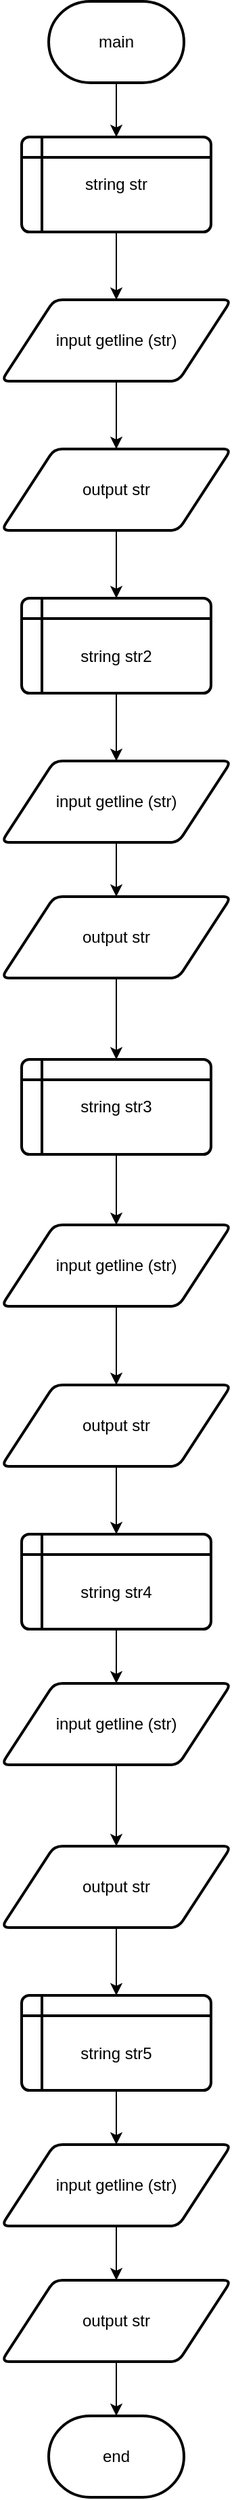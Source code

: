 <mxfile version="21.8.1" type="device">
  <diagram id="TR9CWnS36TqmWNGXDOHe" name="Page-1">
    <mxGraphModel dx="1050" dy="566" grid="1" gridSize="10" guides="1" tooltips="1" connect="1" arrows="1" fold="1" page="1" pageScale="1" pageWidth="850" pageHeight="1100" math="0" shadow="0">
      <root>
        <mxCell id="0" />
        <mxCell id="1" parent="0" />
        <mxCell id="V-dYUAEzWXVUK-FuzIw8-18" value="" style="edgeStyle=orthogonalEdgeStyle;rounded=0;orthogonalLoop=1;jettySize=auto;html=1;" parent="1" source="V-dYUAEzWXVUK-FuzIw8-1" target="V-dYUAEzWXVUK-FuzIw8-2" edge="1">
          <mxGeometry relative="1" as="geometry" />
        </mxCell>
        <mxCell id="V-dYUAEzWXVUK-FuzIw8-1" value="main" style="strokeWidth=2;html=1;shape=mxgraph.flowchart.terminator;whiteSpace=wrap;" parent="1" vertex="1">
          <mxGeometry x="375" y="120" width="100" height="60" as="geometry" />
        </mxCell>
        <mxCell id="V-dYUAEzWXVUK-FuzIw8-19" value="" style="edgeStyle=orthogonalEdgeStyle;rounded=0;orthogonalLoop=1;jettySize=auto;html=1;" parent="1" source="V-dYUAEzWXVUK-FuzIw8-2" target="V-dYUAEzWXVUK-FuzIw8-3" edge="1">
          <mxGeometry relative="1" as="geometry" />
        </mxCell>
        <mxCell id="V-dYUAEzWXVUK-FuzIw8-2" value="string str" style="shape=internalStorage;whiteSpace=wrap;html=1;dx=15;dy=15;rounded=1;arcSize=8;strokeWidth=2;" parent="1" vertex="1">
          <mxGeometry x="355" y="220" width="140" height="70" as="geometry" />
        </mxCell>
        <mxCell id="V-dYUAEzWXVUK-FuzIw8-20" value="" style="edgeStyle=orthogonalEdgeStyle;rounded=0;orthogonalLoop=1;jettySize=auto;html=1;" parent="1" source="V-dYUAEzWXVUK-FuzIw8-3" target="V-dYUAEzWXVUK-FuzIw8-4" edge="1">
          <mxGeometry relative="1" as="geometry" />
        </mxCell>
        <mxCell id="V-dYUAEzWXVUK-FuzIw8-3" value="input getline (str)" style="shape=parallelogram;html=1;strokeWidth=2;perimeter=parallelogramPerimeter;whiteSpace=wrap;rounded=1;arcSize=12;size=0.23;" parent="1" vertex="1">
          <mxGeometry x="340" y="340" width="170" height="60" as="geometry" />
        </mxCell>
        <mxCell id="V-dYUAEzWXVUK-FuzIw8-21" value="" style="edgeStyle=orthogonalEdgeStyle;rounded=0;orthogonalLoop=1;jettySize=auto;html=1;" parent="1" source="V-dYUAEzWXVUK-FuzIw8-4" target="V-dYUAEzWXVUK-FuzIw8-5" edge="1">
          <mxGeometry relative="1" as="geometry" />
        </mxCell>
        <mxCell id="V-dYUAEzWXVUK-FuzIw8-4" value="output str" style="shape=parallelogram;html=1;strokeWidth=2;perimeter=parallelogramPerimeter;whiteSpace=wrap;rounded=1;arcSize=12;size=0.23;" parent="1" vertex="1">
          <mxGeometry x="340" y="450" width="170" height="60" as="geometry" />
        </mxCell>
        <mxCell id="V-dYUAEzWXVUK-FuzIw8-22" value="" style="edgeStyle=orthogonalEdgeStyle;rounded=0;orthogonalLoop=1;jettySize=auto;html=1;" parent="1" source="V-dYUAEzWXVUK-FuzIw8-5" target="V-dYUAEzWXVUK-FuzIw8-6" edge="1">
          <mxGeometry relative="1" as="geometry" />
        </mxCell>
        <mxCell id="V-dYUAEzWXVUK-FuzIw8-5" value="&lt;br&gt;string str2" style="shape=internalStorage;whiteSpace=wrap;html=1;dx=15;dy=15;rounded=1;arcSize=8;strokeWidth=2;" parent="1" vertex="1">
          <mxGeometry x="355" y="560" width="140" height="70" as="geometry" />
        </mxCell>
        <mxCell id="V-dYUAEzWXVUK-FuzIw8-23" value="" style="edgeStyle=orthogonalEdgeStyle;rounded=0;orthogonalLoop=1;jettySize=auto;html=1;" parent="1" source="V-dYUAEzWXVUK-FuzIw8-6" target="V-dYUAEzWXVUK-FuzIw8-7" edge="1">
          <mxGeometry relative="1" as="geometry" />
        </mxCell>
        <mxCell id="V-dYUAEzWXVUK-FuzIw8-6" value="input getline (str)" style="shape=parallelogram;html=1;strokeWidth=2;perimeter=parallelogramPerimeter;whiteSpace=wrap;rounded=1;arcSize=12;size=0.23;" parent="1" vertex="1">
          <mxGeometry x="340" y="680" width="170" height="60" as="geometry" />
        </mxCell>
        <mxCell id="V-dYUAEzWXVUK-FuzIw8-25" value="" style="edgeStyle=orthogonalEdgeStyle;rounded=0;orthogonalLoop=1;jettySize=auto;html=1;" parent="1" source="V-dYUAEzWXVUK-FuzIw8-7" target="V-dYUAEzWXVUK-FuzIw8-8" edge="1">
          <mxGeometry relative="1" as="geometry" />
        </mxCell>
        <mxCell id="V-dYUAEzWXVUK-FuzIw8-7" value="output str" style="shape=parallelogram;html=1;strokeWidth=2;perimeter=parallelogramPerimeter;whiteSpace=wrap;rounded=1;arcSize=12;size=0.23;" parent="1" vertex="1">
          <mxGeometry x="340" y="780" width="170" height="60" as="geometry" />
        </mxCell>
        <mxCell id="V-dYUAEzWXVUK-FuzIw8-26" value="" style="edgeStyle=orthogonalEdgeStyle;rounded=0;orthogonalLoop=1;jettySize=auto;html=1;" parent="1" source="V-dYUAEzWXVUK-FuzIw8-8" target="V-dYUAEzWXVUK-FuzIw8-10" edge="1">
          <mxGeometry relative="1" as="geometry" />
        </mxCell>
        <mxCell id="V-dYUAEzWXVUK-FuzIw8-8" value="string str3" style="shape=internalStorage;whiteSpace=wrap;html=1;dx=15;dy=15;rounded=1;arcSize=8;strokeWidth=2;" parent="1" vertex="1">
          <mxGeometry x="355" y="900" width="140" height="70" as="geometry" />
        </mxCell>
        <mxCell id="V-dYUAEzWXVUK-FuzIw8-29" value="" style="edgeStyle=orthogonalEdgeStyle;rounded=0;orthogonalLoop=1;jettySize=auto;html=1;" parent="1" source="V-dYUAEzWXVUK-FuzIw8-9" target="V-dYUAEzWXVUK-FuzIw8-12" edge="1">
          <mxGeometry relative="1" as="geometry" />
        </mxCell>
        <mxCell id="V-dYUAEzWXVUK-FuzIw8-9" value="&lt;br&gt;string str4" style="shape=internalStorage;whiteSpace=wrap;html=1;dx=15;dy=15;rounded=1;arcSize=8;strokeWidth=2;" parent="1" vertex="1">
          <mxGeometry x="355" y="1250" width="140" height="70" as="geometry" />
        </mxCell>
        <mxCell id="V-dYUAEzWXVUK-FuzIw8-27" value="" style="edgeStyle=orthogonalEdgeStyle;rounded=0;orthogonalLoop=1;jettySize=auto;html=1;" parent="1" source="V-dYUAEzWXVUK-FuzIw8-10" target="V-dYUAEzWXVUK-FuzIw8-11" edge="1">
          <mxGeometry relative="1" as="geometry" />
        </mxCell>
        <mxCell id="V-dYUAEzWXVUK-FuzIw8-10" value="input getline (str)" style="shape=parallelogram;html=1;strokeWidth=2;perimeter=parallelogramPerimeter;whiteSpace=wrap;rounded=1;arcSize=12;size=0.23;" parent="1" vertex="1">
          <mxGeometry x="340" y="1022" width="170" height="60" as="geometry" />
        </mxCell>
        <mxCell id="V-dYUAEzWXVUK-FuzIw8-28" value="" style="edgeStyle=orthogonalEdgeStyle;rounded=0;orthogonalLoop=1;jettySize=auto;html=1;" parent="1" source="V-dYUAEzWXVUK-FuzIw8-11" target="V-dYUAEzWXVUK-FuzIw8-9" edge="1">
          <mxGeometry relative="1" as="geometry" />
        </mxCell>
        <mxCell id="V-dYUAEzWXVUK-FuzIw8-11" value="output str" style="shape=parallelogram;html=1;strokeWidth=2;perimeter=parallelogramPerimeter;whiteSpace=wrap;rounded=1;arcSize=12;size=0.23;" parent="1" vertex="1">
          <mxGeometry x="340" y="1140" width="170" height="60" as="geometry" />
        </mxCell>
        <mxCell id="V-dYUAEzWXVUK-FuzIw8-30" value="" style="edgeStyle=orthogonalEdgeStyle;rounded=0;orthogonalLoop=1;jettySize=auto;html=1;" parent="1" source="V-dYUAEzWXVUK-FuzIw8-12" target="V-dYUAEzWXVUK-FuzIw8-13" edge="1">
          <mxGeometry relative="1" as="geometry" />
        </mxCell>
        <mxCell id="V-dYUAEzWXVUK-FuzIw8-12" value="input getline (str)" style="shape=parallelogram;html=1;strokeWidth=2;perimeter=parallelogramPerimeter;whiteSpace=wrap;rounded=1;arcSize=12;size=0.23;" parent="1" vertex="1">
          <mxGeometry x="340" y="1360" width="170" height="60" as="geometry" />
        </mxCell>
        <mxCell id="V-dYUAEzWXVUK-FuzIw8-31" value="" style="edgeStyle=orthogonalEdgeStyle;rounded=0;orthogonalLoop=1;jettySize=auto;html=1;" parent="1" source="V-dYUAEzWXVUK-FuzIw8-13" target="V-dYUAEzWXVUK-FuzIw8-14" edge="1">
          <mxGeometry relative="1" as="geometry" />
        </mxCell>
        <mxCell id="V-dYUAEzWXVUK-FuzIw8-13" value="output str" style="shape=parallelogram;html=1;strokeWidth=2;perimeter=parallelogramPerimeter;whiteSpace=wrap;rounded=1;arcSize=12;size=0.23;" parent="1" vertex="1">
          <mxGeometry x="340" y="1480" width="170" height="60" as="geometry" />
        </mxCell>
        <mxCell id="V-dYUAEzWXVUK-FuzIw8-32" value="" style="edgeStyle=orthogonalEdgeStyle;rounded=0;orthogonalLoop=1;jettySize=auto;html=1;" parent="1" source="V-dYUAEzWXVUK-FuzIw8-14" target="V-dYUAEzWXVUK-FuzIw8-15" edge="1">
          <mxGeometry relative="1" as="geometry" />
        </mxCell>
        <mxCell id="V-dYUAEzWXVUK-FuzIw8-14" value="&lt;br&gt;string str5" style="shape=internalStorage;whiteSpace=wrap;html=1;dx=15;dy=15;rounded=1;arcSize=8;strokeWidth=2;" parent="1" vertex="1">
          <mxGeometry x="355" y="1590" width="140" height="70" as="geometry" />
        </mxCell>
        <mxCell id="V-dYUAEzWXVUK-FuzIw8-33" value="" style="edgeStyle=orthogonalEdgeStyle;rounded=0;orthogonalLoop=1;jettySize=auto;html=1;" parent="1" source="V-dYUAEzWXVUK-FuzIw8-15" target="V-dYUAEzWXVUK-FuzIw8-16" edge="1">
          <mxGeometry relative="1" as="geometry" />
        </mxCell>
        <mxCell id="V-dYUAEzWXVUK-FuzIw8-15" value="input getline (str)" style="shape=parallelogram;html=1;strokeWidth=2;perimeter=parallelogramPerimeter;whiteSpace=wrap;rounded=1;arcSize=12;size=0.23;" parent="1" vertex="1">
          <mxGeometry x="340" y="1700" width="170" height="60" as="geometry" />
        </mxCell>
        <mxCell id="V-dYUAEzWXVUK-FuzIw8-34" value="" style="edgeStyle=orthogonalEdgeStyle;rounded=0;orthogonalLoop=1;jettySize=auto;html=1;" parent="1" source="V-dYUAEzWXVUK-FuzIw8-16" target="V-dYUAEzWXVUK-FuzIw8-17" edge="1">
          <mxGeometry relative="1" as="geometry" />
        </mxCell>
        <mxCell id="V-dYUAEzWXVUK-FuzIw8-16" value="output str" style="shape=parallelogram;html=1;strokeWidth=2;perimeter=parallelogramPerimeter;whiteSpace=wrap;rounded=1;arcSize=12;size=0.23;" parent="1" vertex="1">
          <mxGeometry x="340" y="1800" width="170" height="60" as="geometry" />
        </mxCell>
        <mxCell id="V-dYUAEzWXVUK-FuzIw8-17" value="end" style="strokeWidth=2;html=1;shape=mxgraph.flowchart.terminator;whiteSpace=wrap;" parent="1" vertex="1">
          <mxGeometry x="375" y="1900" width="100" height="60" as="geometry" />
        </mxCell>
      </root>
    </mxGraphModel>
  </diagram>
</mxfile>
